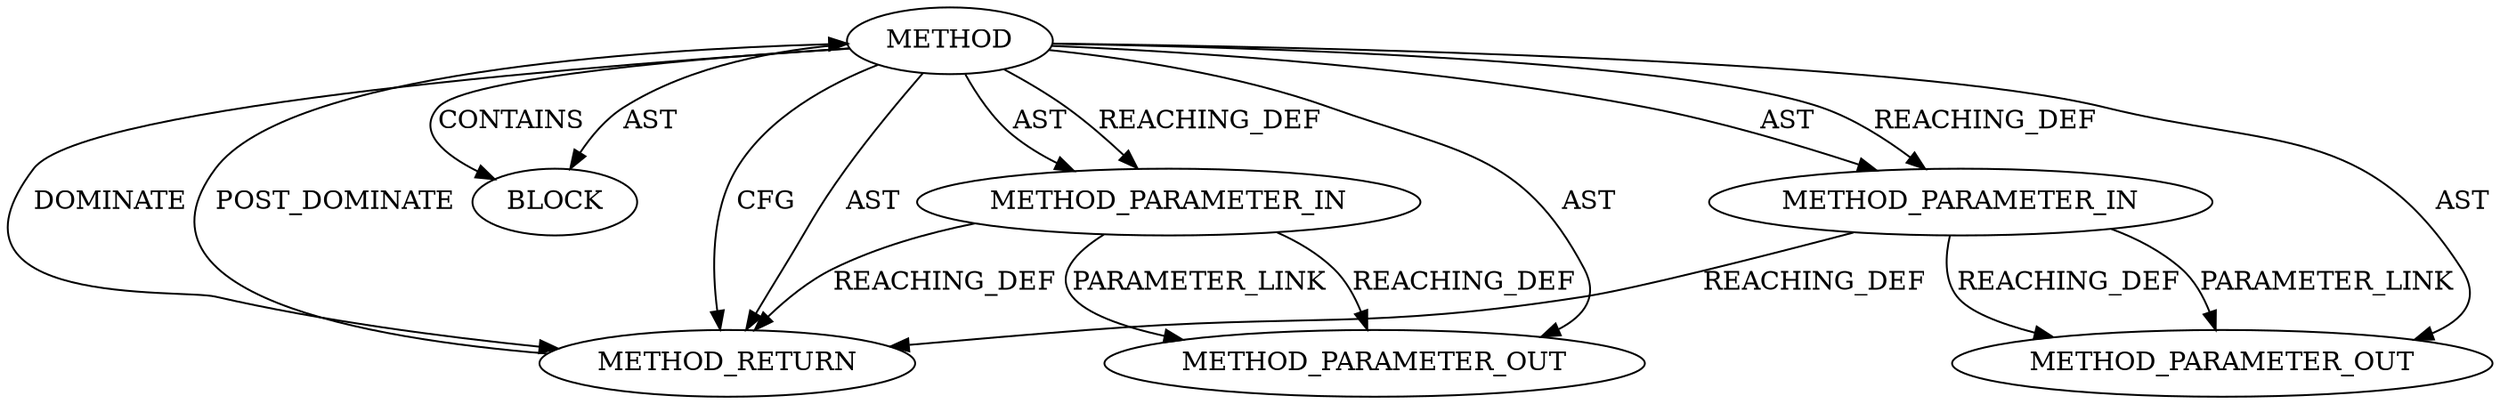 digraph {
  813 [label=BLOCK ORDER=1 ARGUMENT_INDEX=1 CODE="<empty>" TYPE_FULL_NAME="ANY"]
  811 [label=METHOD_PARAMETER_IN ORDER=1 CODE="p1" IS_VARIADIC=false TYPE_FULL_NAME="ANY" EVALUATION_STRATEGY="BY_VALUE" INDEX=1 NAME="p1"]
  812 [label=METHOD_PARAMETER_IN ORDER=2 CODE="p2" IS_VARIADIC=false TYPE_FULL_NAME="ANY" EVALUATION_STRATEGY="BY_VALUE" INDEX=2 NAME="p2"]
  814 [label=METHOD_RETURN ORDER=2 CODE="RET" TYPE_FULL_NAME="ANY" EVALUATION_STRATEGY="BY_VALUE"]
  970 [label=METHOD_PARAMETER_OUT ORDER=2 CODE="p2" IS_VARIADIC=false TYPE_FULL_NAME="ANY" EVALUATION_STRATEGY="BY_VALUE" INDEX=2 NAME="p2"]
  810 [label=METHOD AST_PARENT_TYPE="NAMESPACE_BLOCK" AST_PARENT_FULL_NAME="<global>" ORDER=0 CODE="<empty>" FULL_NAME="OPENSSL_cleanse" IS_EXTERNAL=true FILENAME="<empty>" SIGNATURE="" NAME="OPENSSL_cleanse"]
  969 [label=METHOD_PARAMETER_OUT ORDER=1 CODE="p1" IS_VARIADIC=false TYPE_FULL_NAME="ANY" EVALUATION_STRATEGY="BY_VALUE" INDEX=1 NAME="p1"]
  812 -> 970 [label=REACHING_DEF VARIABLE="p2"]
  810 -> 970 [label=AST ]
  812 -> 970 [label=PARAMETER_LINK ]
  812 -> 814 [label=REACHING_DEF VARIABLE="p2"]
  810 -> 812 [label=AST ]
  810 -> 813 [label=AST ]
  810 -> 814 [label=AST ]
  810 -> 811 [label=AST ]
  814 -> 810 [label=POST_DOMINATE ]
  810 -> 814 [label=CFG ]
  810 -> 813 [label=CONTAINS ]
  811 -> 969 [label=REACHING_DEF VARIABLE="p1"]
  810 -> 812 [label=REACHING_DEF VARIABLE=""]
  810 -> 969 [label=AST ]
  810 -> 811 [label=REACHING_DEF VARIABLE=""]
  810 -> 814 [label=DOMINATE ]
  811 -> 969 [label=PARAMETER_LINK ]
  811 -> 814 [label=REACHING_DEF VARIABLE="p1"]
}
